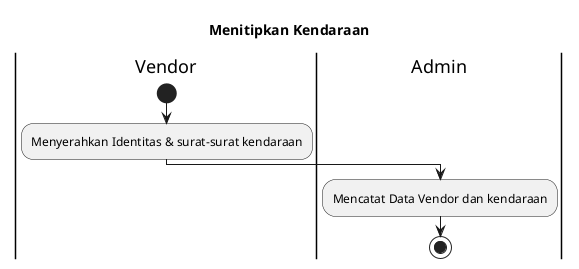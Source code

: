@startuml menitipkan_kendaraan

title "Menitipkan Kendaraan"

|Vendor|

start
:Menyerahkan Identitas & surat-surat kendaraan;

|Admin|

:Mencatat Data Vendor dan kendaraan;

stop

@enduml